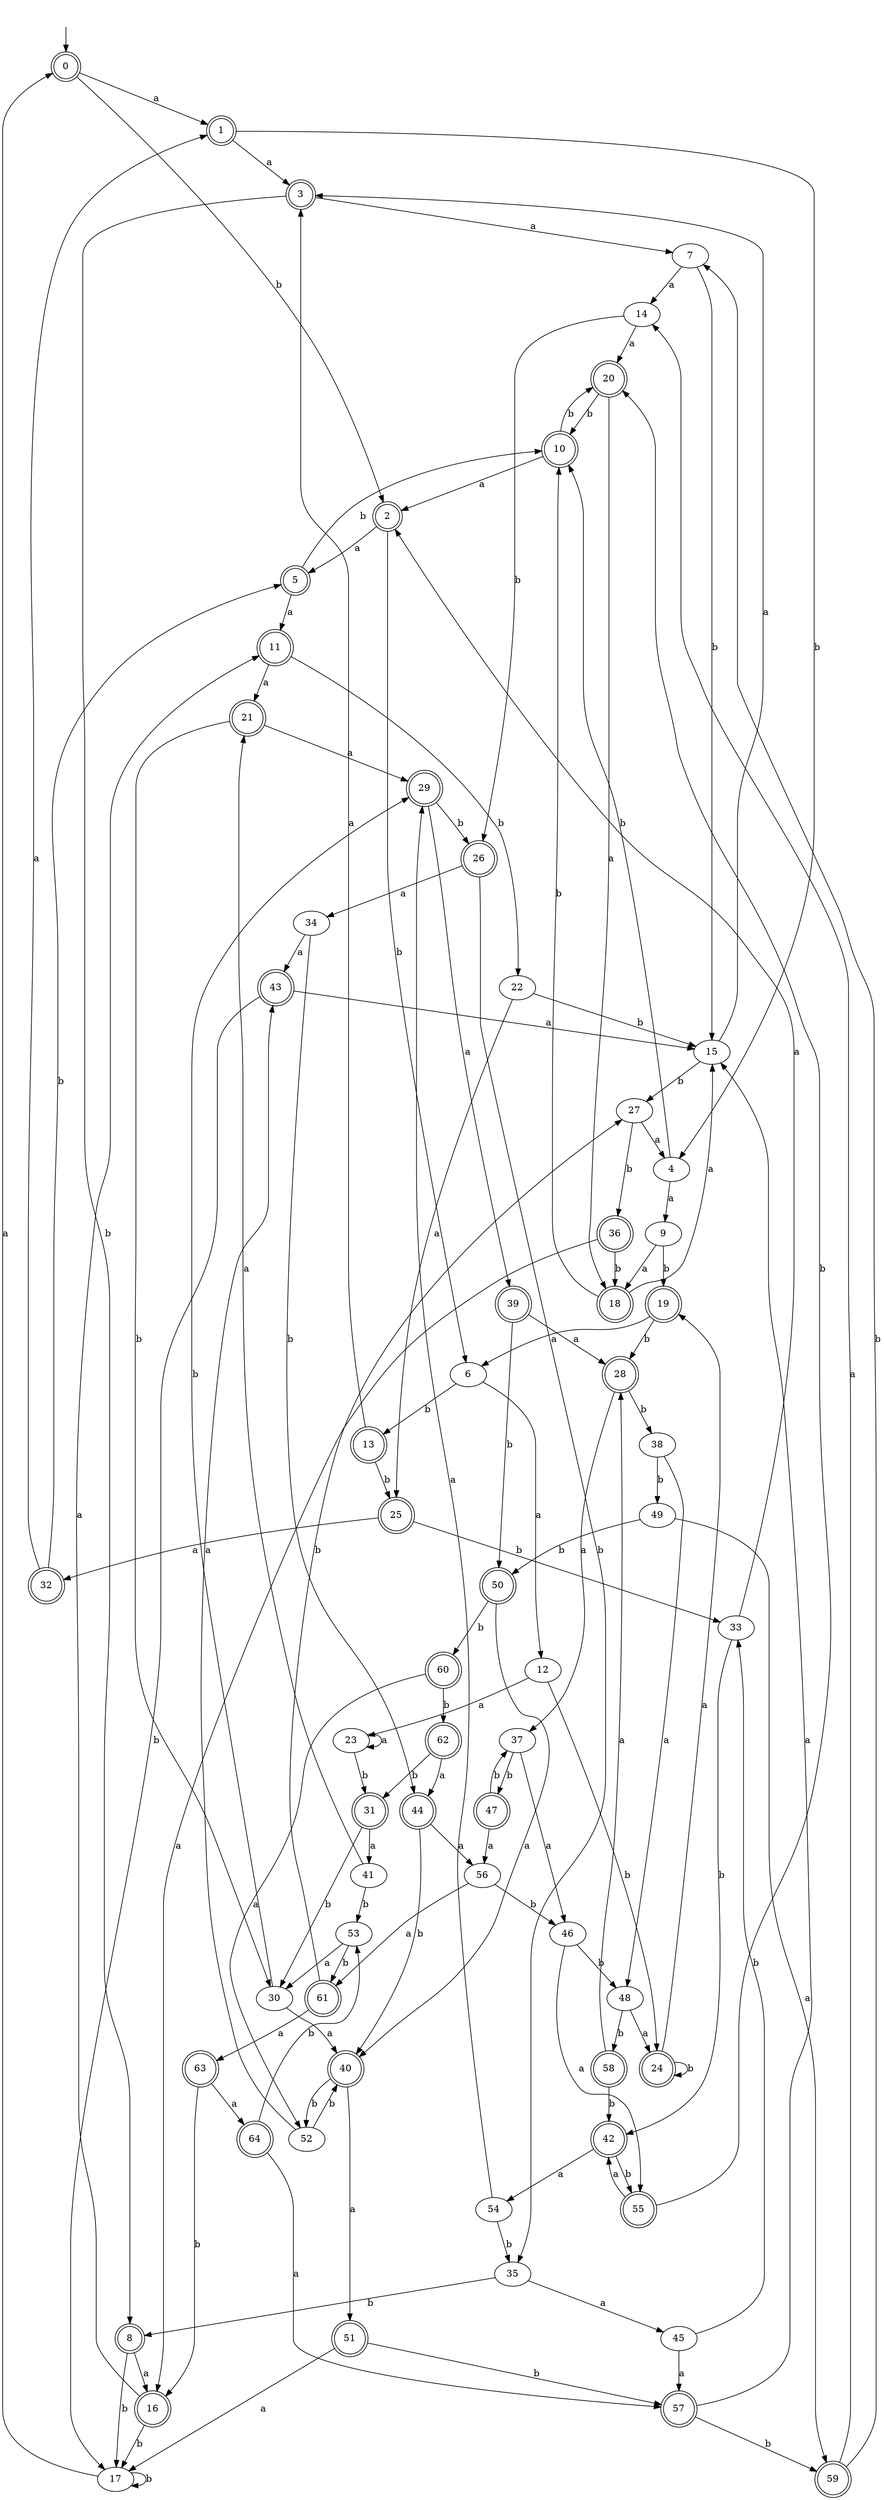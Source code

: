 digraph RandomDFA {
  __start0 [label="", shape=none];
  __start0 -> 0 [label=""];
  0 [shape=circle] [shape=doublecircle]
  0 -> 1 [label="a"]
  0 -> 2 [label="b"]
  1 [shape=doublecircle]
  1 -> 3 [label="a"]
  1 -> 4 [label="b"]
  2 [shape=doublecircle]
  2 -> 5 [label="a"]
  2 -> 6 [label="b"]
  3 [shape=doublecircle]
  3 -> 7 [label="a"]
  3 -> 8 [label="b"]
  4
  4 -> 9 [label="a"]
  4 -> 10 [label="b"]
  5 [shape=doublecircle]
  5 -> 11 [label="a"]
  5 -> 10 [label="b"]
  6
  6 -> 12 [label="a"]
  6 -> 13 [label="b"]
  7
  7 -> 14 [label="a"]
  7 -> 15 [label="b"]
  8 [shape=doublecircle]
  8 -> 16 [label="a"]
  8 -> 17 [label="b"]
  9
  9 -> 18 [label="a"]
  9 -> 19 [label="b"]
  10 [shape=doublecircle]
  10 -> 2 [label="a"]
  10 -> 20 [label="b"]
  11 [shape=doublecircle]
  11 -> 21 [label="a"]
  11 -> 22 [label="b"]
  12
  12 -> 23 [label="a"]
  12 -> 24 [label="b"]
  13 [shape=doublecircle]
  13 -> 3 [label="a"]
  13 -> 25 [label="b"]
  14
  14 -> 20 [label="a"]
  14 -> 26 [label="b"]
  15
  15 -> 3 [label="a"]
  15 -> 27 [label="b"]
  16 [shape=doublecircle]
  16 -> 11 [label="a"]
  16 -> 17 [label="b"]
  17
  17 -> 0 [label="a"]
  17 -> 17 [label="b"]
  18 [shape=doublecircle]
  18 -> 15 [label="a"]
  18 -> 10 [label="b"]
  19 [shape=doublecircle]
  19 -> 6 [label="a"]
  19 -> 28 [label="b"]
  20 [shape=doublecircle]
  20 -> 18 [label="a"]
  20 -> 10 [label="b"]
  21 [shape=doublecircle]
  21 -> 29 [label="a"]
  21 -> 30 [label="b"]
  22
  22 -> 25 [label="a"]
  22 -> 15 [label="b"]
  23
  23 -> 23 [label="a"]
  23 -> 31 [label="b"]
  24 [shape=doublecircle]
  24 -> 19 [label="a"]
  24 -> 24 [label="b"]
  25 [shape=doublecircle]
  25 -> 32 [label="a"]
  25 -> 33 [label="b"]
  26 [shape=doublecircle]
  26 -> 34 [label="a"]
  26 -> 35 [label="b"]
  27
  27 -> 4 [label="a"]
  27 -> 36 [label="b"]
  28 [shape=doublecircle]
  28 -> 37 [label="a"]
  28 -> 38 [label="b"]
  29 [shape=doublecircle]
  29 -> 39 [label="a"]
  29 -> 26 [label="b"]
  30
  30 -> 40 [label="a"]
  30 -> 29 [label="b"]
  31 [shape=doublecircle]
  31 -> 41 [label="a"]
  31 -> 30 [label="b"]
  32 [shape=doublecircle]
  32 -> 1 [label="a"]
  32 -> 5 [label="b"]
  33
  33 -> 2 [label="a"]
  33 -> 42 [label="b"]
  34
  34 -> 43 [label="a"]
  34 -> 44 [label="b"]
  35
  35 -> 45 [label="a"]
  35 -> 8 [label="b"]
  36 [shape=doublecircle]
  36 -> 16 [label="a"]
  36 -> 18 [label="b"]
  37
  37 -> 46 [label="a"]
  37 -> 47 [label="b"]
  38
  38 -> 48 [label="a"]
  38 -> 49 [label="b"]
  39 [shape=doublecircle]
  39 -> 28 [label="a"]
  39 -> 50 [label="b"]
  40 [shape=doublecircle]
  40 -> 51 [label="a"]
  40 -> 52 [label="b"]
  41
  41 -> 21 [label="a"]
  41 -> 53 [label="b"]
  42 [shape=doublecircle]
  42 -> 54 [label="a"]
  42 -> 55 [label="b"]
  43 [shape=doublecircle]
  43 -> 15 [label="a"]
  43 -> 17 [label="b"]
  44 [shape=doublecircle]
  44 -> 56 [label="a"]
  44 -> 40 [label="b"]
  45
  45 -> 57 [label="a"]
  45 -> 33 [label="b"]
  46
  46 -> 55 [label="a"]
  46 -> 48 [label="b"]
  47 [shape=doublecircle]
  47 -> 56 [label="a"]
  47 -> 37 [label="b"]
  48
  48 -> 24 [label="a"]
  48 -> 58 [label="b"]
  49
  49 -> 59 [label="a"]
  49 -> 50 [label="b"]
  50 [shape=doublecircle]
  50 -> 40 [label="a"]
  50 -> 60 [label="b"]
  51 [shape=doublecircle]
  51 -> 17 [label="a"]
  51 -> 57 [label="b"]
  52
  52 -> 43 [label="a"]
  52 -> 40 [label="b"]
  53
  53 -> 30 [label="a"]
  53 -> 61 [label="b"]
  54
  54 -> 29 [label="a"]
  54 -> 35 [label="b"]
  55 [shape=doublecircle]
  55 -> 42 [label="a"]
  55 -> 20 [label="b"]
  56
  56 -> 61 [label="a"]
  56 -> 46 [label="b"]
  57 [shape=doublecircle]
  57 -> 15 [label="a"]
  57 -> 59 [label="b"]
  58 [shape=doublecircle]
  58 -> 28 [label="a"]
  58 -> 42 [label="b"]
  59 [shape=doublecircle]
  59 -> 14 [label="a"]
  59 -> 7 [label="b"]
  60 [shape=doublecircle]
  60 -> 52 [label="a"]
  60 -> 62 [label="b"]
  61 [shape=doublecircle]
  61 -> 63 [label="a"]
  61 -> 27 [label="b"]
  62 [shape=doublecircle]
  62 -> 44 [label="a"]
  62 -> 31 [label="b"]
  63 [shape=doublecircle]
  63 -> 64 [label="a"]
  63 -> 16 [label="b"]
  64 [shape=doublecircle]
  64 -> 57 [label="a"]
  64 -> 53 [label="b"]
}

